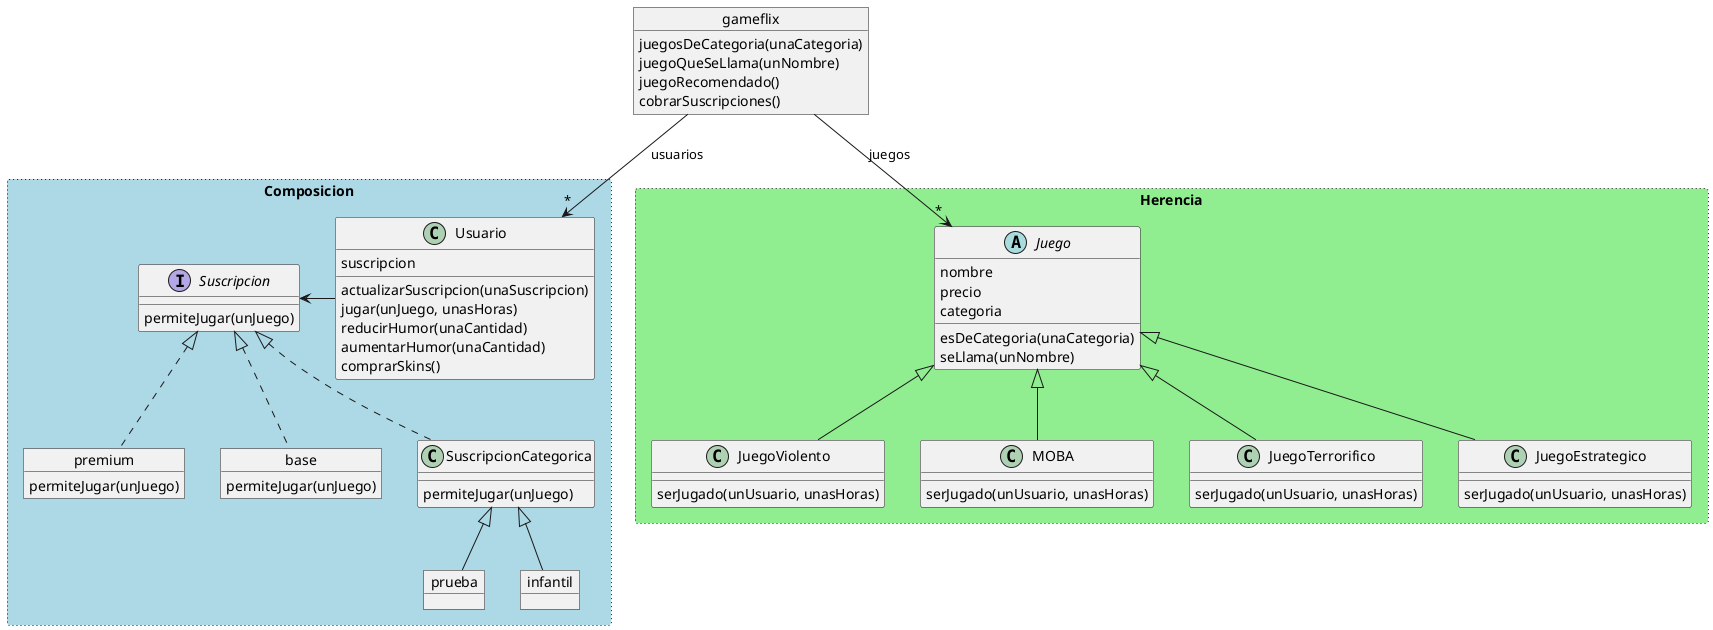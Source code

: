 @startuml
rectangle Herencia #lightgreen;line.dotted {
  abstract class Juego {
    nombre
    precio
    categoria

    esDeCategoria(unaCategoria)
    seLlama(unNombre)
  }

  class JuegoViolento extends Juego {
    serJugado(unUsuario, unasHoras)
  }

  class MOBA extends Juego {
    serJugado(unUsuario, unasHoras)
  }

  class JuegoTerrorifico extends Juego {
    serJugado(unUsuario, unasHoras)
  }

  class JuegoEstrategico extends Juego {
    serJugado(unUsuario, unasHoras)
  }
}

object gameflix {
  juegosDeCategoria(unaCategoria)
  juegoQueSeLlama(unNombre)
  juegoRecomendado()
  cobrarSuscripciones()
}

rectangle Composicion #lightblue;line.dotted {
  class Usuario {
    suscripcion

    actualizarSuscripcion(unaSuscripcion)
    jugar(unJuego, unasHoras)
    reducirHumor(unaCantidad)
    aumentarHumor(unaCantidad)
    comprarSkins()
  }

  interface Suscripcion {
    permiteJugar(unJuego)
  }

  object premium {
    permiteJugar(unJuego)
  }

  object base {
    permiteJugar(unJuego)
  }

  class SuscripcionCategorica implements Suscripcion {
    permiteJugar(unJuego)
  }

  object prueba {

  }

  object infantil {

  }
}

Juego "*" <-u- gameflix : juegos
Usuario "*" <-u- gameflix : usuarios
SuscripcionCategorica <|-- prueba
SuscripcionCategorica <|-- infantil
Suscripcion <|.. premium
Suscripcion <|.. base
Suscripcion <-r- Usuario
@enduml
